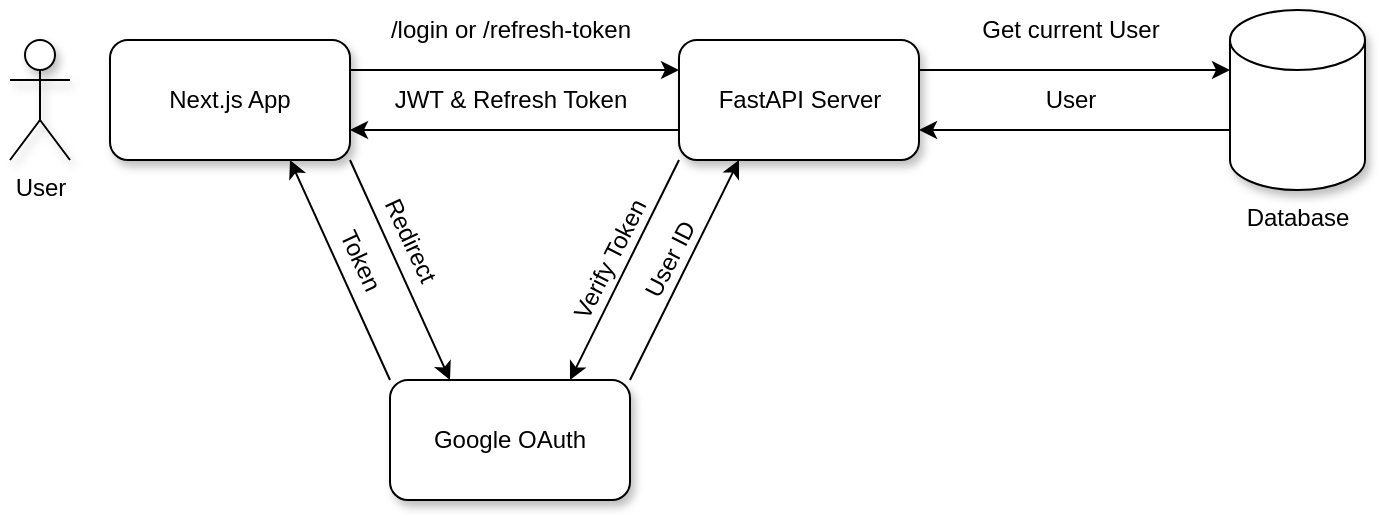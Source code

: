 <mxfile>
    <diagram id="Ja4wvfdOcvxVRr-NrbLm" name="Page-1">
        <mxGraphModel dx="856" dy="511" grid="1" gridSize="10" guides="1" tooltips="1" connect="1" arrows="1" fold="1" page="1" pageScale="1" pageWidth="1169" pageHeight="1654" background="none" math="0" shadow="0">
            <root>
                <mxCell id="0"/>
                <mxCell id="1" parent="0"/>
                <mxCell id="8" style="edgeStyle=orthogonalEdgeStyle;html=1;exitX=1;exitY=0.25;exitDx=0;exitDy=0;entryX=0;entryY=0.25;entryDx=0;entryDy=0;" parent="1" source="2" target="3" edge="1">
                    <mxGeometry relative="1" as="geometry">
                        <mxPoint x="380" y="195" as="targetPoint"/>
                    </mxGeometry>
                </mxCell>
                <mxCell id="26" style="edgeStyle=none;html=1;exitX=1;exitY=1;exitDx=0;exitDy=0;entryX=0.25;entryY=0;entryDx=0;entryDy=0;" edge="1" parent="1" source="2" target="25">
                    <mxGeometry relative="1" as="geometry"/>
                </mxCell>
                <mxCell id="2" value="Next.js App" style="whiteSpace=wrap;html=1;rounded=1;shadow=1;glass=0;sketch=0;gradientColor=none;" parent="1" vertex="1">
                    <mxGeometry x="180" y="180" width="120" height="60" as="geometry"/>
                </mxCell>
                <mxCell id="9" style="edgeStyle=orthogonalEdgeStyle;html=1;exitX=0;exitY=0.75;exitDx=0;exitDy=0;entryX=1;entryY=0.75;entryDx=0;entryDy=0;" parent="1" source="3" target="2" edge="1">
                    <mxGeometry relative="1" as="geometry"/>
                </mxCell>
                <mxCell id="16" style="edgeStyle=orthogonalEdgeStyle;html=1;exitX=1;exitY=0.25;exitDx=0;exitDy=0;entryX=0;entryY=0;entryDx=0;entryDy=30;entryPerimeter=0;" parent="1" source="3" target="5" edge="1">
                    <mxGeometry relative="1" as="geometry"/>
                </mxCell>
                <mxCell id="28" style="edgeStyle=none;html=1;exitX=0;exitY=1;exitDx=0;exitDy=0;entryX=0.75;entryY=0;entryDx=0;entryDy=0;" edge="1" parent="1" source="3" target="25">
                    <mxGeometry relative="1" as="geometry"/>
                </mxCell>
                <mxCell id="3" value="FastAPI Server" style="whiteSpace=wrap;html=1;rounded=1;shadow=1;glass=0;sketch=0;gradientColor=none;" parent="1" vertex="1">
                    <mxGeometry x="464.5" y="180" width="120" height="60" as="geometry"/>
                </mxCell>
                <mxCell id="17" style="edgeStyle=orthogonalEdgeStyle;html=1;exitX=0;exitY=0;exitDx=0;exitDy=60;exitPerimeter=0;entryX=1;entryY=0.75;entryDx=0;entryDy=0;" parent="1" source="5" target="3" edge="1">
                    <mxGeometry relative="1" as="geometry"/>
                </mxCell>
                <mxCell id="5" value="Database" style="shape=cylinder3;whiteSpace=wrap;html=1;boundedLbl=1;backgroundOutline=1;size=15;rounded=1;shadow=1;glass=0;sketch=0;gradientColor=none;fontSize=12;labelPosition=center;verticalLabelPosition=bottom;align=center;verticalAlign=top;" parent="1" vertex="1">
                    <mxGeometry x="740" y="165" width="67.5" height="90" as="geometry"/>
                </mxCell>
                <mxCell id="6" value="User" style="shape=umlActor;verticalLabelPosition=bottom;verticalAlign=top;html=1;outlineConnect=0;rounded=1;shadow=1;glass=0;sketch=0;gradientColor=none;" parent="1" vertex="1">
                    <mxGeometry x="130" y="180" width="30" height="60" as="geometry"/>
                </mxCell>
                <mxCell id="19" value="/login or /refresh-token" style="text;html=1;align=center;verticalAlign=middle;resizable=0;points=[];autosize=1;strokeColor=none;fillColor=none;fontSize=12;" parent="1" vertex="1">
                    <mxGeometry x="310" y="165" width="140" height="20" as="geometry"/>
                </mxCell>
                <mxCell id="21" value="JWT &amp;amp; Refresh Token" style="text;html=1;align=center;verticalAlign=middle;resizable=0;points=[];autosize=1;strokeColor=none;fillColor=none;fontSize=12;" parent="1" vertex="1">
                    <mxGeometry x="315" y="200" width="130" height="20" as="geometry"/>
                </mxCell>
                <mxCell id="23" value="Get current User" style="text;html=1;align=center;verticalAlign=middle;resizable=0;points=[];autosize=1;strokeColor=none;fillColor=none;fontSize=12;" parent="1" vertex="1">
                    <mxGeometry x="610" y="165" width="100" height="20" as="geometry"/>
                </mxCell>
                <mxCell id="24" value="User" style="text;html=1;align=center;verticalAlign=middle;resizable=0;points=[];autosize=1;strokeColor=none;fillColor=none;fontSize=12;" parent="1" vertex="1">
                    <mxGeometry x="640" y="200" width="40" height="20" as="geometry"/>
                </mxCell>
                <mxCell id="27" style="edgeStyle=none;html=1;exitX=0;exitY=0;exitDx=0;exitDy=0;entryX=0.75;entryY=1;entryDx=0;entryDy=0;" edge="1" parent="1" source="25" target="2">
                    <mxGeometry relative="1" as="geometry"/>
                </mxCell>
                <mxCell id="29" style="edgeStyle=none;html=1;exitX=1;exitY=0;exitDx=0;exitDy=0;entryX=0.25;entryY=1;entryDx=0;entryDy=0;" edge="1" parent="1" source="25" target="3">
                    <mxGeometry relative="1" as="geometry"/>
                </mxCell>
                <mxCell id="25" value="Google OAuth" style="whiteSpace=wrap;html=1;rounded=1;shadow=1;glass=0;sketch=0;fontSize=12;gradientColor=none;" parent="1" vertex="1">
                    <mxGeometry x="320" y="350" width="120" height="60" as="geometry"/>
                </mxCell>
                <mxCell id="33" value="Verify Token" style="text;html=1;align=center;verticalAlign=middle;resizable=0;points=[];autosize=1;strokeColor=none;fillColor=none;rotation=297;" vertex="1" parent="1">
                    <mxGeometry x="390" y="280" width="80" height="20" as="geometry"/>
                </mxCell>
                <mxCell id="34" value="Redirect" style="text;html=1;align=center;verticalAlign=middle;resizable=0;points=[];autosize=1;strokeColor=none;fillColor=none;rotation=65;" vertex="1" parent="1">
                    <mxGeometry x="300" y="270" width="60" height="20" as="geometry"/>
                </mxCell>
                <mxCell id="36" value="Token" style="text;html=1;align=center;verticalAlign=middle;resizable=0;points=[];autosize=1;strokeColor=none;fillColor=none;rotation=65;" vertex="1" parent="1">
                    <mxGeometry x="280" y="280" width="50" height="20" as="geometry"/>
                </mxCell>
                <mxCell id="37" value="User ID" style="text;html=1;align=center;verticalAlign=middle;resizable=0;points=[];autosize=1;strokeColor=none;fillColor=none;rotation=297;" vertex="1" parent="1">
                    <mxGeometry x="430" y="280" width="60" height="20" as="geometry"/>
                </mxCell>
            </root>
        </mxGraphModel>
    </diagram>
</mxfile>